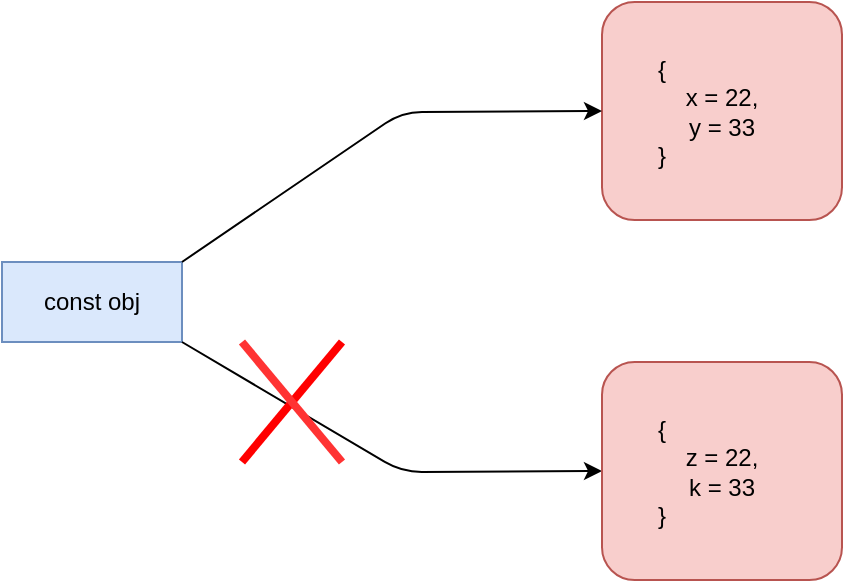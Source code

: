 <mxfile>
    <diagram id="UOQOfiJKe0PDd6mK-HLr" name="Page-1">
        <mxGraphModel dx="832" dy="235" grid="1" gridSize="10" guides="1" tooltips="1" connect="1" arrows="1" fold="1" page="1" pageScale="1" pageWidth="850" pageHeight="1100" math="0" shadow="0">
            <root>
                <mxCell id="0"/>
                <mxCell id="1" parent="0"/>
                <mxCell id="2" value="&lt;div style=&quot;&quot;&gt;&lt;span style=&quot;background-color: transparent;&quot;&gt;{&amp;nbsp; &amp;nbsp; &amp;nbsp; &amp;nbsp; &amp;nbsp; &amp;nbsp; &amp;nbsp; &amp;nbsp; &amp;nbsp;&amp;nbsp;&lt;/span&gt;&lt;/div&gt;&lt;div style=&quot;&quot;&gt;&lt;span style=&quot;background-color: transparent;&quot;&gt;x = 22,&lt;/span&gt;&lt;/div&gt;&lt;div style=&quot;&quot;&gt;&lt;span style=&quot;background-color: transparent;&quot;&gt;y = 33&lt;/span&gt;&lt;/div&gt;&lt;div style=&quot;&quot;&gt;&lt;span style=&quot;background-color: transparent;&quot;&gt;}&amp;nbsp; &amp;nbsp; &amp;nbsp; &amp;nbsp; &amp;nbsp; &amp;nbsp; &amp;nbsp; &amp;nbsp; &amp;nbsp;&amp;nbsp;&lt;/span&gt;&lt;/div&gt;" style="rounded=1;whiteSpace=wrap;html=1;fillColor=#f8cecc;strokeColor=#b85450;align=center;" parent="1" vertex="1">
                    <mxGeometry x="380" y="120" width="120" height="109" as="geometry"/>
                </mxCell>
                <mxCell id="4" value="const obj" style="rounded=0;whiteSpace=wrap;html=1;fillColor=#dae8fc;strokeColor=#6c8ebf;" parent="1" vertex="1">
                    <mxGeometry x="80" y="250" width="90" height="40" as="geometry"/>
                </mxCell>
                <mxCell id="11" value="" style="endArrow=classic;html=1;entryX=0;entryY=0.5;entryDx=0;entryDy=0;exitX=1;exitY=0;exitDx=0;exitDy=0;" parent="1" source="4" target="2" edge="1">
                    <mxGeometry width="50" height="50" relative="1" as="geometry">
                        <mxPoint x="280" y="280" as="sourcePoint"/>
                        <mxPoint x="330" y="230" as="targetPoint"/>
                        <Array as="points">
                            <mxPoint x="280" y="175"/>
                        </Array>
                    </mxGeometry>
                </mxCell>
                <mxCell id="12" value="" style="endArrow=classic;html=1;entryX=0;entryY=0.5;entryDx=0;entryDy=0;exitX=1;exitY=1;exitDx=0;exitDy=0;" parent="1" source="4" target="13" edge="1">
                    <mxGeometry width="50" height="50" relative="1" as="geometry">
                        <mxPoint x="140" y="270" as="sourcePoint"/>
                        <mxPoint x="340" y="290" as="targetPoint"/>
                        <Array as="points">
                            <mxPoint x="280" y="355"/>
                        </Array>
                    </mxGeometry>
                </mxCell>
                <mxCell id="13" value="&lt;div style=&quot;&quot;&gt;&lt;span style=&quot;background-color: transparent;&quot;&gt;{&amp;nbsp; &amp;nbsp; &amp;nbsp; &amp;nbsp; &amp;nbsp; &amp;nbsp; &amp;nbsp; &amp;nbsp; &amp;nbsp;&amp;nbsp;&lt;/span&gt;&lt;/div&gt;&lt;div style=&quot;&quot;&gt;&lt;span style=&quot;background-color: transparent;&quot;&gt;z = 22,&lt;/span&gt;&lt;/div&gt;&lt;div style=&quot;&quot;&gt;&lt;span style=&quot;background-color: transparent;&quot;&gt;k = 33&lt;/span&gt;&lt;/div&gt;&lt;div style=&quot;&quot;&gt;&lt;span style=&quot;background-color: transparent;&quot;&gt;}&amp;nbsp; &amp;nbsp; &amp;nbsp; &amp;nbsp; &amp;nbsp; &amp;nbsp; &amp;nbsp; &amp;nbsp; &amp;nbsp;&amp;nbsp;&lt;/span&gt;&lt;/div&gt;" style="rounded=1;whiteSpace=wrap;html=1;fillColor=#f8cecc;strokeColor=#b85450;align=center;" parent="1" vertex="1">
                    <mxGeometry x="380" y="300" width="120" height="109" as="geometry"/>
                </mxCell>
                <mxCell id="14" value="" style="endArrow=none;html=1;strokeColor=#FF0000;strokeWidth=4;" parent="1" edge="1">
                    <mxGeometry width="50" height="50" relative="1" as="geometry">
                        <mxPoint x="200" y="350" as="sourcePoint"/>
                        <mxPoint x="250" y="290" as="targetPoint"/>
                    </mxGeometry>
                </mxCell>
                <mxCell id="15" value="" style="endArrow=none;html=1;strokeColor=#FF3333;strokeWidth=4;" parent="1" edge="1">
                    <mxGeometry width="50" height="50" relative="1" as="geometry">
                        <mxPoint x="200" y="290" as="sourcePoint"/>
                        <mxPoint x="250" y="350" as="targetPoint"/>
                    </mxGeometry>
                </mxCell>
            </root>
        </mxGraphModel>
    </diagram>
    <diagram id="X8BuQwK5pmOfZBKLWcnQ" name="Page-2">
        <mxGraphModel dx="637" dy="483" grid="1" gridSize="10" guides="1" tooltips="1" connect="1" arrows="1" fold="1" page="1" pageScale="1" pageWidth="850" pageHeight="1100" math="0" shadow="0">
            <root>
                <mxCell id="0"/>
                <mxCell id="1" parent="0"/>
                <mxCell id="wwAeRqrOMCUqPXlyxPFV-1" value="&lt;div style=&quot;&quot;&gt;&lt;span style=&quot;background-color: transparent;&quot;&gt;{&amp;nbsp; &amp;nbsp; &amp;nbsp; &amp;nbsp; &amp;nbsp; &amp;nbsp; &amp;nbsp; &amp;nbsp; &amp;nbsp;&amp;nbsp;&lt;/span&gt;&lt;/div&gt;&lt;div style=&quot;&quot;&gt;&lt;span style=&quot;background-color: transparent;&quot;&gt;x = 22,&lt;/span&gt;&lt;/div&gt;&lt;div style=&quot;&quot;&gt;&lt;span style=&quot;background-color: transparent;&quot;&gt;y = 33&lt;/span&gt;&lt;/div&gt;&lt;div style=&quot;&quot;&gt;&lt;span style=&quot;background-color: transparent;&quot;&gt;}&amp;nbsp; &amp;nbsp; &amp;nbsp; &amp;nbsp; &amp;nbsp; &amp;nbsp; &amp;nbsp; &amp;nbsp; &amp;nbsp;&amp;nbsp;&lt;/span&gt;&lt;/div&gt;" style="rounded=1;whiteSpace=wrap;html=1;fillColor=#f8cecc;strokeColor=#b85450;align=center;" parent="1" vertex="1">
                    <mxGeometry x="480" y="250" width="120" height="109" as="geometry"/>
                </mxCell>
                <mxCell id="wwAeRqrOMCUqPXlyxPFV-2" value="let obj" style="rounded=0;whiteSpace=wrap;html=1;fillColor=#dae8fc;strokeColor=#6c8ebf;" parent="1" vertex="1">
                    <mxGeometry x="180" y="380" width="90" height="40" as="geometry"/>
                </mxCell>
                <mxCell id="wwAeRqrOMCUqPXlyxPFV-3" value="" style="endArrow=classic;html=1;entryX=0;entryY=0.5;entryDx=0;entryDy=0;exitX=1;exitY=0;exitDx=0;exitDy=0;" parent="1" source="wwAeRqrOMCUqPXlyxPFV-2" target="wwAeRqrOMCUqPXlyxPFV-1" edge="1">
                    <mxGeometry width="50" height="50" relative="1" as="geometry">
                        <mxPoint x="380" y="410" as="sourcePoint"/>
                        <mxPoint x="430" y="360" as="targetPoint"/>
                        <Array as="points">
                            <mxPoint x="380" y="305"/>
                        </Array>
                    </mxGeometry>
                </mxCell>
                <mxCell id="wwAeRqrOMCUqPXlyxPFV-4" value="" style="endArrow=classic;html=1;entryX=0;entryY=0.5;entryDx=0;entryDy=0;exitX=1;exitY=1;exitDx=0;exitDy=0;" parent="1" source="wwAeRqrOMCUqPXlyxPFV-2" target="wwAeRqrOMCUqPXlyxPFV-5" edge="1">
                    <mxGeometry width="50" height="50" relative="1" as="geometry">
                        <mxPoint x="240" y="400" as="sourcePoint"/>
                        <mxPoint x="440" y="420" as="targetPoint"/>
                        <Array as="points">
                            <mxPoint x="380" y="485"/>
                        </Array>
                    </mxGeometry>
                </mxCell>
                <mxCell id="wwAeRqrOMCUqPXlyxPFV-5" value="&lt;div style=&quot;&quot;&gt;&lt;span style=&quot;background-color: transparent;&quot;&gt;{&amp;nbsp; &amp;nbsp; &amp;nbsp; &amp;nbsp; &amp;nbsp; &amp;nbsp; &amp;nbsp; &amp;nbsp; &amp;nbsp;&amp;nbsp;&lt;/span&gt;&lt;/div&gt;&lt;div style=&quot;&quot;&gt;&lt;span style=&quot;background-color: transparent;&quot;&gt;z = 22,&lt;/span&gt;&lt;/div&gt;&lt;div style=&quot;&quot;&gt;&lt;span style=&quot;background-color: transparent;&quot;&gt;k = 33&lt;/span&gt;&lt;/div&gt;&lt;div style=&quot;&quot;&gt;&lt;span style=&quot;background-color: transparent;&quot;&gt;}&amp;nbsp; &amp;nbsp; &amp;nbsp; &amp;nbsp; &amp;nbsp; &amp;nbsp; &amp;nbsp; &amp;nbsp; &amp;nbsp;&amp;nbsp;&lt;/span&gt;&lt;/div&gt;" style="rounded=1;whiteSpace=wrap;html=1;fillColor=#f8cecc;strokeColor=#b85450;align=center;" parent="1" vertex="1">
                    <mxGeometry x="480" y="430" width="120" height="109" as="geometry"/>
                </mxCell>
                <mxCell id="wwAeRqrOMCUqPXlyxPFV-8" value="" style="endArrow=none;html=1;strokeColor=#00CC00;strokeWidth=7;" parent="1" edge="1">
                    <mxGeometry width="50" height="50" relative="1" as="geometry">
                        <mxPoint x="330" y="480" as="sourcePoint"/>
                        <mxPoint x="380" y="440" as="targetPoint"/>
                    </mxGeometry>
                </mxCell>
                <mxCell id="wwAeRqrOMCUqPXlyxPFV-11" value="" style="endArrow=none;html=1;strokeColor=#00CC00;strokeWidth=7;" parent="1" edge="1">
                    <mxGeometry width="50" height="50" relative="1" as="geometry">
                        <mxPoint x="300" y="460" as="sourcePoint"/>
                        <mxPoint x="330" y="480" as="targetPoint"/>
                    </mxGeometry>
                </mxCell>
            </root>
        </mxGraphModel>
    </diagram>
    <diagram id="iXn0hrKcBynFcoKYKaI-" name="Page-3">
        <mxGraphModel dx="637" dy="483" grid="1" gridSize="10" guides="1" tooltips="1" connect="1" arrows="1" fold="1" page="1" pageScale="1" pageWidth="850" pageHeight="1100" math="0" shadow="0">
            <root>
                <mxCell id="0"/>
                <mxCell id="1" parent="0"/>
                <mxCell id="vJeERspQ4TaaJOxRBzQh-1" value="&lt;div style=&quot;&quot;&gt;&lt;span style=&quot;background-color: transparent;&quot;&gt;{&amp;nbsp; &amp;nbsp; &amp;nbsp; &amp;nbsp; &amp;nbsp; &amp;nbsp; &amp;nbsp; &amp;nbsp; &amp;nbsp;&amp;nbsp;&lt;/span&gt;&lt;/div&gt;&lt;div style=&quot;&quot;&gt;&lt;span style=&quot;background-color: transparent;&quot;&gt;x = 22,&lt;/span&gt;&lt;/div&gt;&lt;div style=&quot;&quot;&gt;&lt;span style=&quot;background-color: transparent;&quot;&gt;y = 33&lt;/span&gt;&lt;/div&gt;&lt;div style=&quot;&quot;&gt;&lt;span style=&quot;background-color: transparent;&quot;&gt;}&amp;nbsp; &amp;nbsp; &amp;nbsp; &amp;nbsp; &amp;nbsp; &amp;nbsp; &amp;nbsp; &amp;nbsp; &amp;nbsp;&amp;nbsp;&lt;/span&gt;&lt;/div&gt;" style="rounded=1;whiteSpace=wrap;html=1;fillColor=#f8cecc;strokeColor=#b85450;align=center;" parent="1" vertex="1">
                    <mxGeometry x="365" y="130" width="120" height="109" as="geometry"/>
                </mxCell>
                <mxCell id="vJeERspQ4TaaJOxRBzQh-13" style="edgeStyle=none;html=1;exitX=1;exitY=0.5;exitDx=0;exitDy=0;entryX=0;entryY=0.5;entryDx=0;entryDy=0;" parent="1" source="vJeERspQ4TaaJOxRBzQh-2" target="vJeERspQ4TaaJOxRBzQh-1" edge="1">
                    <mxGeometry relative="1" as="geometry"/>
                </mxCell>
                <mxCell id="vJeERspQ4TaaJOxRBzQh-2" value="const obj" style="rounded=0;whiteSpace=wrap;html=1;fillColor=#dae8fc;strokeColor=#6c8ebf;" parent="1" vertex="1">
                    <mxGeometry x="60" y="164.5" width="90" height="40" as="geometry"/>
                </mxCell>
                <mxCell id="vJeERspQ4TaaJOxRBzQh-8" value="obj.x = 33&lt;div&gt;&lt;b&gt;obj.z = 44&lt;/b&gt;&lt;/div&gt;" style="rounded=0;whiteSpace=wrap;html=1;fillColor=#dae8fc;strokeColor=#6c8ebf;" parent="1" vertex="1">
                    <mxGeometry x="380" y="310" width="90" height="50" as="geometry"/>
                </mxCell>
                <mxCell id="vJeERspQ4TaaJOxRBzQh-10" value="" style="endArrow=classic;html=1;exitX=0.5;exitY=1;exitDx=0;exitDy=0;entryX=0.5;entryY=0;entryDx=0;entryDy=0;" parent="1" source="vJeERspQ4TaaJOxRBzQh-1" target="vJeERspQ4TaaJOxRBzQh-8" edge="1">
                    <mxGeometry width="50" height="50" relative="1" as="geometry">
                        <mxPoint x="300" y="280" as="sourcePoint"/>
                        <mxPoint x="350" y="230" as="targetPoint"/>
                    </mxGeometry>
                </mxCell>
                <mxCell id="vJeERspQ4TaaJOxRBzQh-11" value="" style="endArrow=classic;html=1;exitX=0.5;exitY=1;exitDx=0;exitDy=0;" parent="1" source="vJeERspQ4TaaJOxRBzQh-8" edge="1">
                    <mxGeometry width="50" height="50" relative="1" as="geometry">
                        <mxPoint x="300" y="400" as="sourcePoint"/>
                        <mxPoint x="425" y="430" as="targetPoint"/>
                    </mxGeometry>
                </mxCell>
                <mxCell id="vJeERspQ4TaaJOxRBzQh-12" value="&lt;div style=&quot;&quot;&gt;&lt;span style=&quot;background-color: transparent;&quot;&gt;{&amp;nbsp; &amp;nbsp; &amp;nbsp; &amp;nbsp; &amp;nbsp; &amp;nbsp; &amp;nbsp; &amp;nbsp; &amp;nbsp;&amp;nbsp;&lt;/span&gt;&lt;/div&gt;&lt;div style=&quot;&quot;&gt;&lt;span style=&quot;background-color: transparent;&quot;&gt;x = 33,&lt;/span&gt;&lt;/div&gt;&lt;div style=&quot;&quot;&gt;&lt;span style=&quot;background-color: transparent;&quot;&gt;y = 33&lt;/span&gt;&lt;/div&gt;&lt;div style=&quot;&quot;&gt;z = 44&lt;/div&gt;&lt;div style=&quot;&quot;&gt;&lt;span style=&quot;background-color: transparent;&quot;&gt;}&amp;nbsp; &amp;nbsp; &amp;nbsp; &amp;nbsp; &amp;nbsp; &amp;nbsp; &amp;nbsp; &amp;nbsp; &amp;nbsp;&amp;nbsp;&lt;/span&gt;&lt;/div&gt;" style="rounded=1;whiteSpace=wrap;html=1;fillColor=#f8cecc;strokeColor=#b85450;align=center;" parent="1" vertex="1">
                    <mxGeometry x="365" y="430" width="120" height="109" as="geometry"/>
                </mxCell>
            </root>
        </mxGraphModel>
    </diagram>
</mxfile>